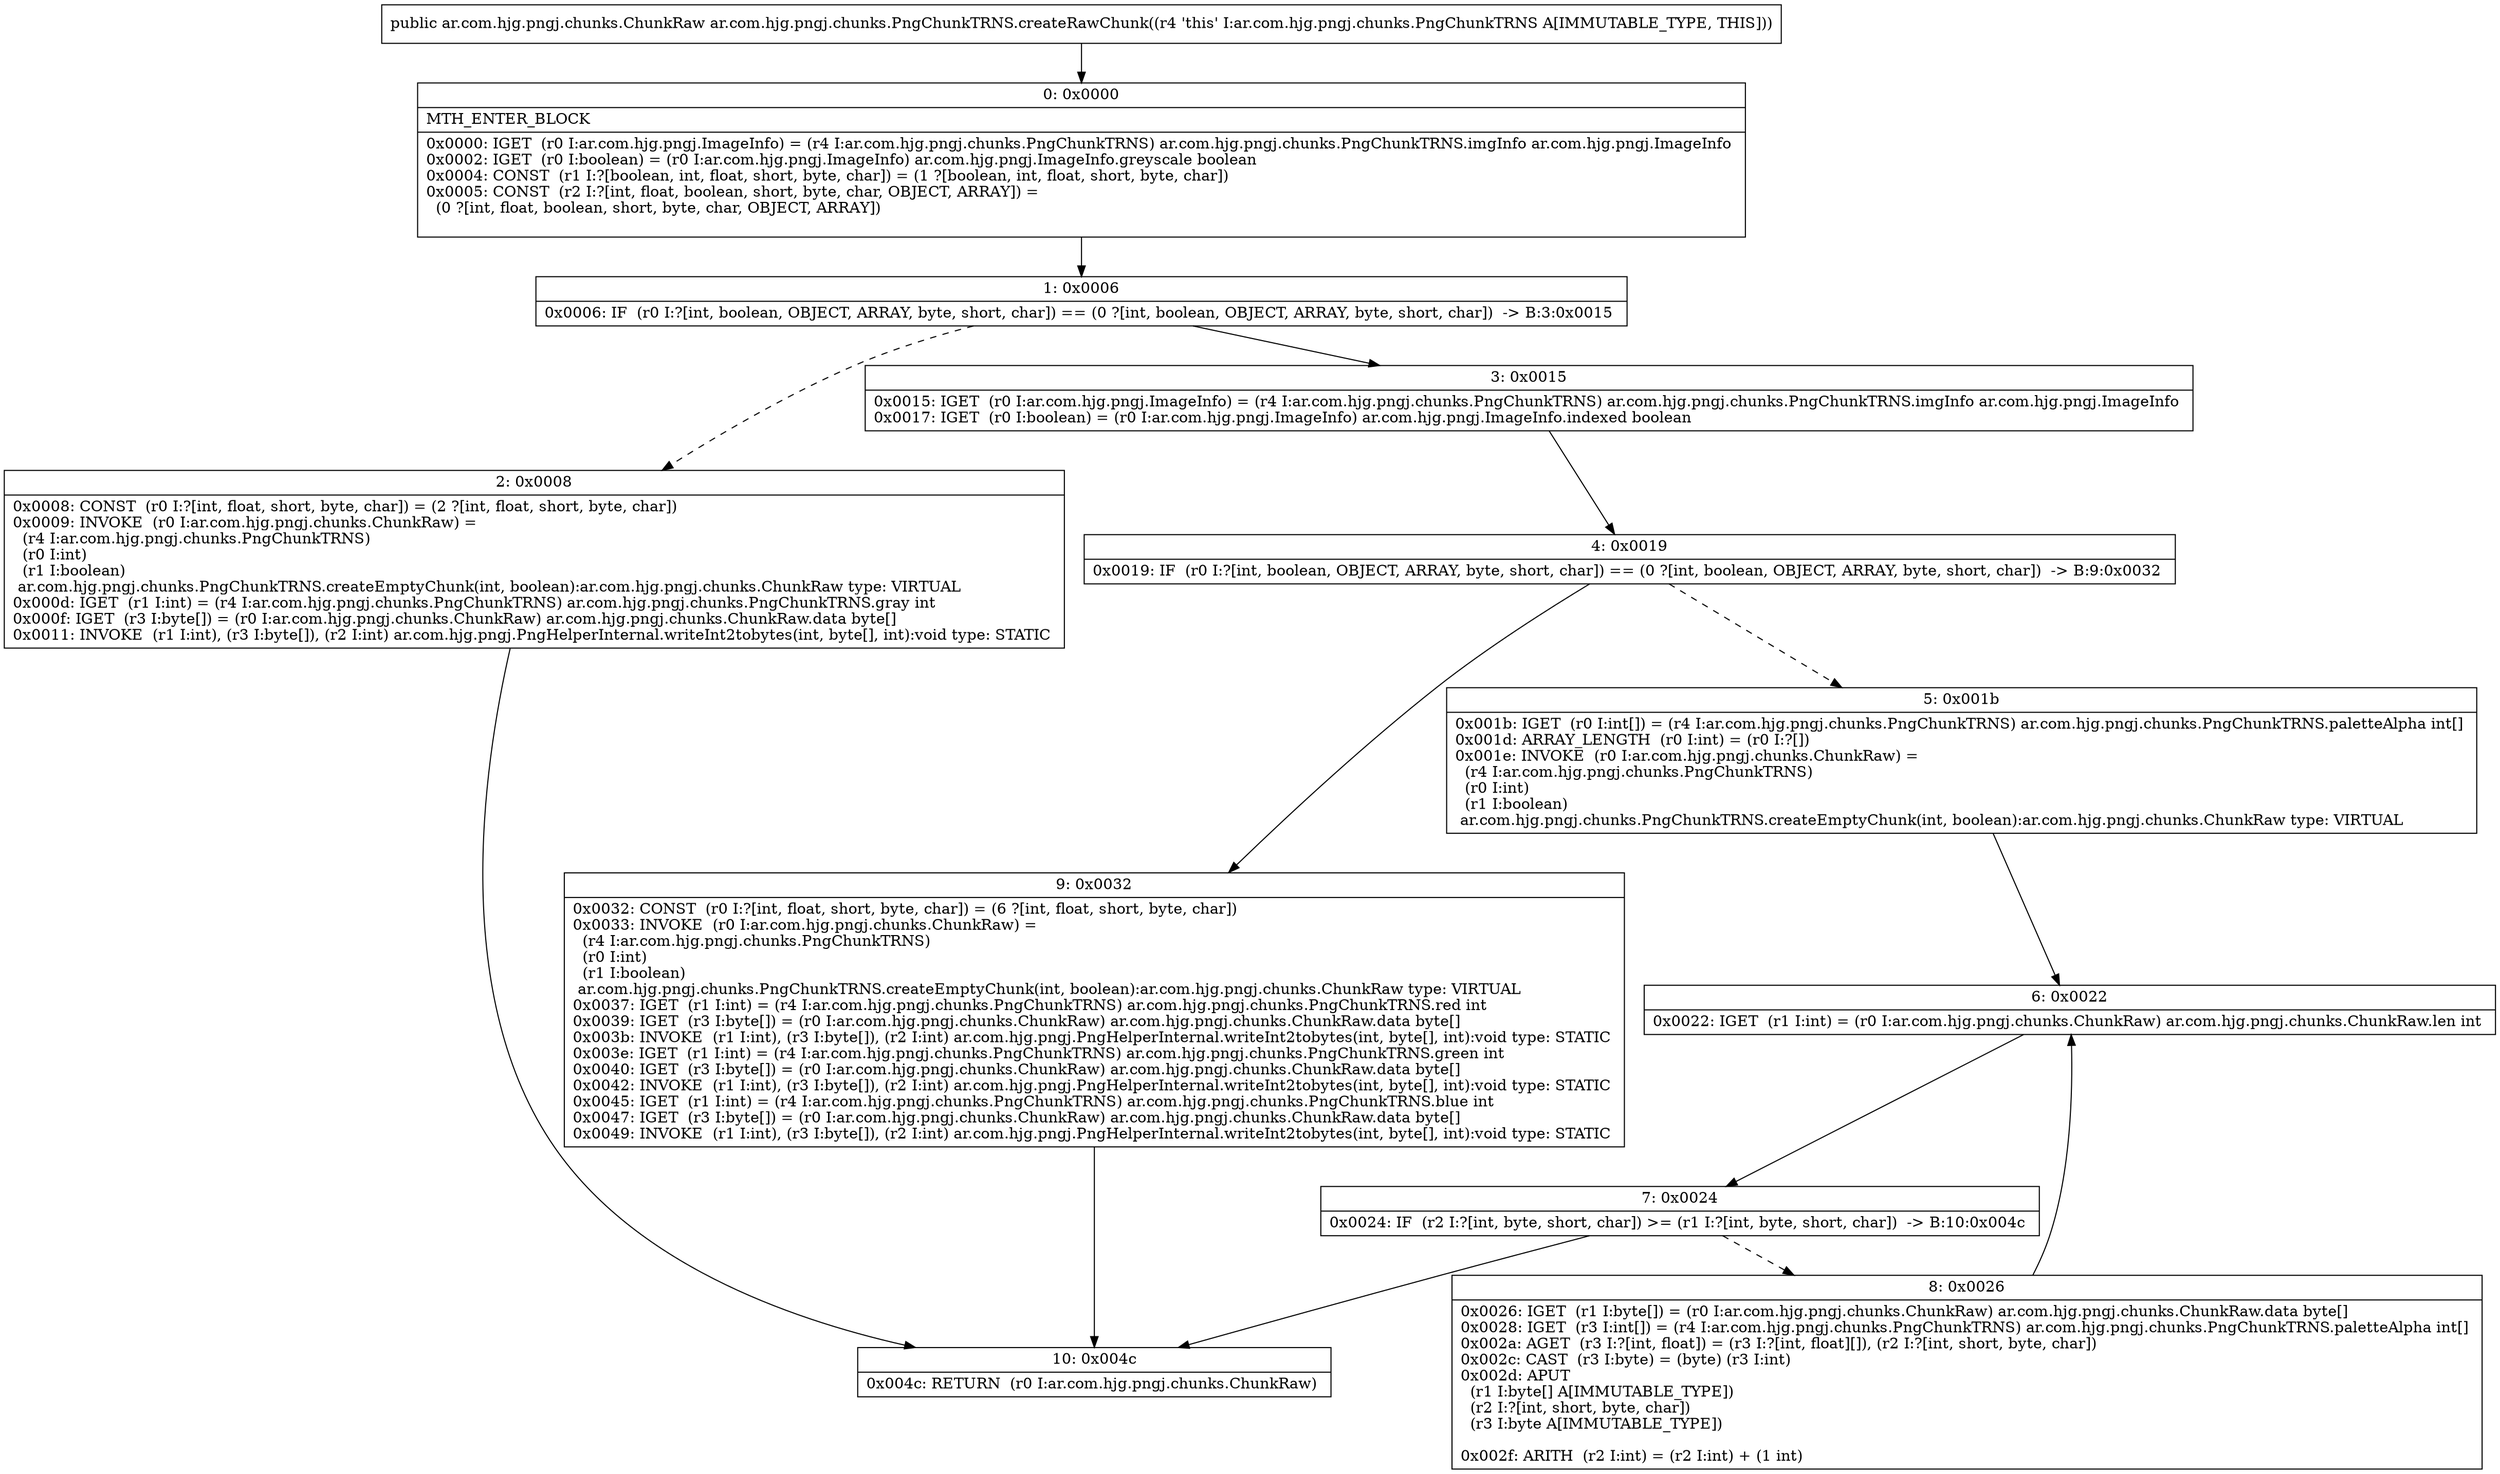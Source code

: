 digraph "CFG forar.com.hjg.pngj.chunks.PngChunkTRNS.createRawChunk()Lar\/com\/hjg\/pngj\/chunks\/ChunkRaw;" {
Node_0 [shape=record,label="{0\:\ 0x0000|MTH_ENTER_BLOCK\l|0x0000: IGET  (r0 I:ar.com.hjg.pngj.ImageInfo) = (r4 I:ar.com.hjg.pngj.chunks.PngChunkTRNS) ar.com.hjg.pngj.chunks.PngChunkTRNS.imgInfo ar.com.hjg.pngj.ImageInfo \l0x0002: IGET  (r0 I:boolean) = (r0 I:ar.com.hjg.pngj.ImageInfo) ar.com.hjg.pngj.ImageInfo.greyscale boolean \l0x0004: CONST  (r1 I:?[boolean, int, float, short, byte, char]) = (1 ?[boolean, int, float, short, byte, char]) \l0x0005: CONST  (r2 I:?[int, float, boolean, short, byte, char, OBJECT, ARRAY]) = \l  (0 ?[int, float, boolean, short, byte, char, OBJECT, ARRAY])\l \l}"];
Node_1 [shape=record,label="{1\:\ 0x0006|0x0006: IF  (r0 I:?[int, boolean, OBJECT, ARRAY, byte, short, char]) == (0 ?[int, boolean, OBJECT, ARRAY, byte, short, char])  \-\> B:3:0x0015 \l}"];
Node_2 [shape=record,label="{2\:\ 0x0008|0x0008: CONST  (r0 I:?[int, float, short, byte, char]) = (2 ?[int, float, short, byte, char]) \l0x0009: INVOKE  (r0 I:ar.com.hjg.pngj.chunks.ChunkRaw) = \l  (r4 I:ar.com.hjg.pngj.chunks.PngChunkTRNS)\l  (r0 I:int)\l  (r1 I:boolean)\l ar.com.hjg.pngj.chunks.PngChunkTRNS.createEmptyChunk(int, boolean):ar.com.hjg.pngj.chunks.ChunkRaw type: VIRTUAL \l0x000d: IGET  (r1 I:int) = (r4 I:ar.com.hjg.pngj.chunks.PngChunkTRNS) ar.com.hjg.pngj.chunks.PngChunkTRNS.gray int \l0x000f: IGET  (r3 I:byte[]) = (r0 I:ar.com.hjg.pngj.chunks.ChunkRaw) ar.com.hjg.pngj.chunks.ChunkRaw.data byte[] \l0x0011: INVOKE  (r1 I:int), (r3 I:byte[]), (r2 I:int) ar.com.hjg.pngj.PngHelperInternal.writeInt2tobytes(int, byte[], int):void type: STATIC \l}"];
Node_3 [shape=record,label="{3\:\ 0x0015|0x0015: IGET  (r0 I:ar.com.hjg.pngj.ImageInfo) = (r4 I:ar.com.hjg.pngj.chunks.PngChunkTRNS) ar.com.hjg.pngj.chunks.PngChunkTRNS.imgInfo ar.com.hjg.pngj.ImageInfo \l0x0017: IGET  (r0 I:boolean) = (r0 I:ar.com.hjg.pngj.ImageInfo) ar.com.hjg.pngj.ImageInfo.indexed boolean \l}"];
Node_4 [shape=record,label="{4\:\ 0x0019|0x0019: IF  (r0 I:?[int, boolean, OBJECT, ARRAY, byte, short, char]) == (0 ?[int, boolean, OBJECT, ARRAY, byte, short, char])  \-\> B:9:0x0032 \l}"];
Node_5 [shape=record,label="{5\:\ 0x001b|0x001b: IGET  (r0 I:int[]) = (r4 I:ar.com.hjg.pngj.chunks.PngChunkTRNS) ar.com.hjg.pngj.chunks.PngChunkTRNS.paletteAlpha int[] \l0x001d: ARRAY_LENGTH  (r0 I:int) = (r0 I:?[]) \l0x001e: INVOKE  (r0 I:ar.com.hjg.pngj.chunks.ChunkRaw) = \l  (r4 I:ar.com.hjg.pngj.chunks.PngChunkTRNS)\l  (r0 I:int)\l  (r1 I:boolean)\l ar.com.hjg.pngj.chunks.PngChunkTRNS.createEmptyChunk(int, boolean):ar.com.hjg.pngj.chunks.ChunkRaw type: VIRTUAL \l}"];
Node_6 [shape=record,label="{6\:\ 0x0022|0x0022: IGET  (r1 I:int) = (r0 I:ar.com.hjg.pngj.chunks.ChunkRaw) ar.com.hjg.pngj.chunks.ChunkRaw.len int \l}"];
Node_7 [shape=record,label="{7\:\ 0x0024|0x0024: IF  (r2 I:?[int, byte, short, char]) \>= (r1 I:?[int, byte, short, char])  \-\> B:10:0x004c \l}"];
Node_8 [shape=record,label="{8\:\ 0x0026|0x0026: IGET  (r1 I:byte[]) = (r0 I:ar.com.hjg.pngj.chunks.ChunkRaw) ar.com.hjg.pngj.chunks.ChunkRaw.data byte[] \l0x0028: IGET  (r3 I:int[]) = (r4 I:ar.com.hjg.pngj.chunks.PngChunkTRNS) ar.com.hjg.pngj.chunks.PngChunkTRNS.paletteAlpha int[] \l0x002a: AGET  (r3 I:?[int, float]) = (r3 I:?[int, float][]), (r2 I:?[int, short, byte, char]) \l0x002c: CAST  (r3 I:byte) = (byte) (r3 I:int) \l0x002d: APUT  \l  (r1 I:byte[] A[IMMUTABLE_TYPE])\l  (r2 I:?[int, short, byte, char])\l  (r3 I:byte A[IMMUTABLE_TYPE])\l \l0x002f: ARITH  (r2 I:int) = (r2 I:int) + (1 int) \l}"];
Node_9 [shape=record,label="{9\:\ 0x0032|0x0032: CONST  (r0 I:?[int, float, short, byte, char]) = (6 ?[int, float, short, byte, char]) \l0x0033: INVOKE  (r0 I:ar.com.hjg.pngj.chunks.ChunkRaw) = \l  (r4 I:ar.com.hjg.pngj.chunks.PngChunkTRNS)\l  (r0 I:int)\l  (r1 I:boolean)\l ar.com.hjg.pngj.chunks.PngChunkTRNS.createEmptyChunk(int, boolean):ar.com.hjg.pngj.chunks.ChunkRaw type: VIRTUAL \l0x0037: IGET  (r1 I:int) = (r4 I:ar.com.hjg.pngj.chunks.PngChunkTRNS) ar.com.hjg.pngj.chunks.PngChunkTRNS.red int \l0x0039: IGET  (r3 I:byte[]) = (r0 I:ar.com.hjg.pngj.chunks.ChunkRaw) ar.com.hjg.pngj.chunks.ChunkRaw.data byte[] \l0x003b: INVOKE  (r1 I:int), (r3 I:byte[]), (r2 I:int) ar.com.hjg.pngj.PngHelperInternal.writeInt2tobytes(int, byte[], int):void type: STATIC \l0x003e: IGET  (r1 I:int) = (r4 I:ar.com.hjg.pngj.chunks.PngChunkTRNS) ar.com.hjg.pngj.chunks.PngChunkTRNS.green int \l0x0040: IGET  (r3 I:byte[]) = (r0 I:ar.com.hjg.pngj.chunks.ChunkRaw) ar.com.hjg.pngj.chunks.ChunkRaw.data byte[] \l0x0042: INVOKE  (r1 I:int), (r3 I:byte[]), (r2 I:int) ar.com.hjg.pngj.PngHelperInternal.writeInt2tobytes(int, byte[], int):void type: STATIC \l0x0045: IGET  (r1 I:int) = (r4 I:ar.com.hjg.pngj.chunks.PngChunkTRNS) ar.com.hjg.pngj.chunks.PngChunkTRNS.blue int \l0x0047: IGET  (r3 I:byte[]) = (r0 I:ar.com.hjg.pngj.chunks.ChunkRaw) ar.com.hjg.pngj.chunks.ChunkRaw.data byte[] \l0x0049: INVOKE  (r1 I:int), (r3 I:byte[]), (r2 I:int) ar.com.hjg.pngj.PngHelperInternal.writeInt2tobytes(int, byte[], int):void type: STATIC \l}"];
Node_10 [shape=record,label="{10\:\ 0x004c|0x004c: RETURN  (r0 I:ar.com.hjg.pngj.chunks.ChunkRaw) \l}"];
MethodNode[shape=record,label="{public ar.com.hjg.pngj.chunks.ChunkRaw ar.com.hjg.pngj.chunks.PngChunkTRNS.createRawChunk((r4 'this' I:ar.com.hjg.pngj.chunks.PngChunkTRNS A[IMMUTABLE_TYPE, THIS])) }"];
MethodNode -> Node_0;
Node_0 -> Node_1;
Node_1 -> Node_2[style=dashed];
Node_1 -> Node_3;
Node_2 -> Node_10;
Node_3 -> Node_4;
Node_4 -> Node_5[style=dashed];
Node_4 -> Node_9;
Node_5 -> Node_6;
Node_6 -> Node_7;
Node_7 -> Node_8[style=dashed];
Node_7 -> Node_10;
Node_8 -> Node_6;
Node_9 -> Node_10;
}

